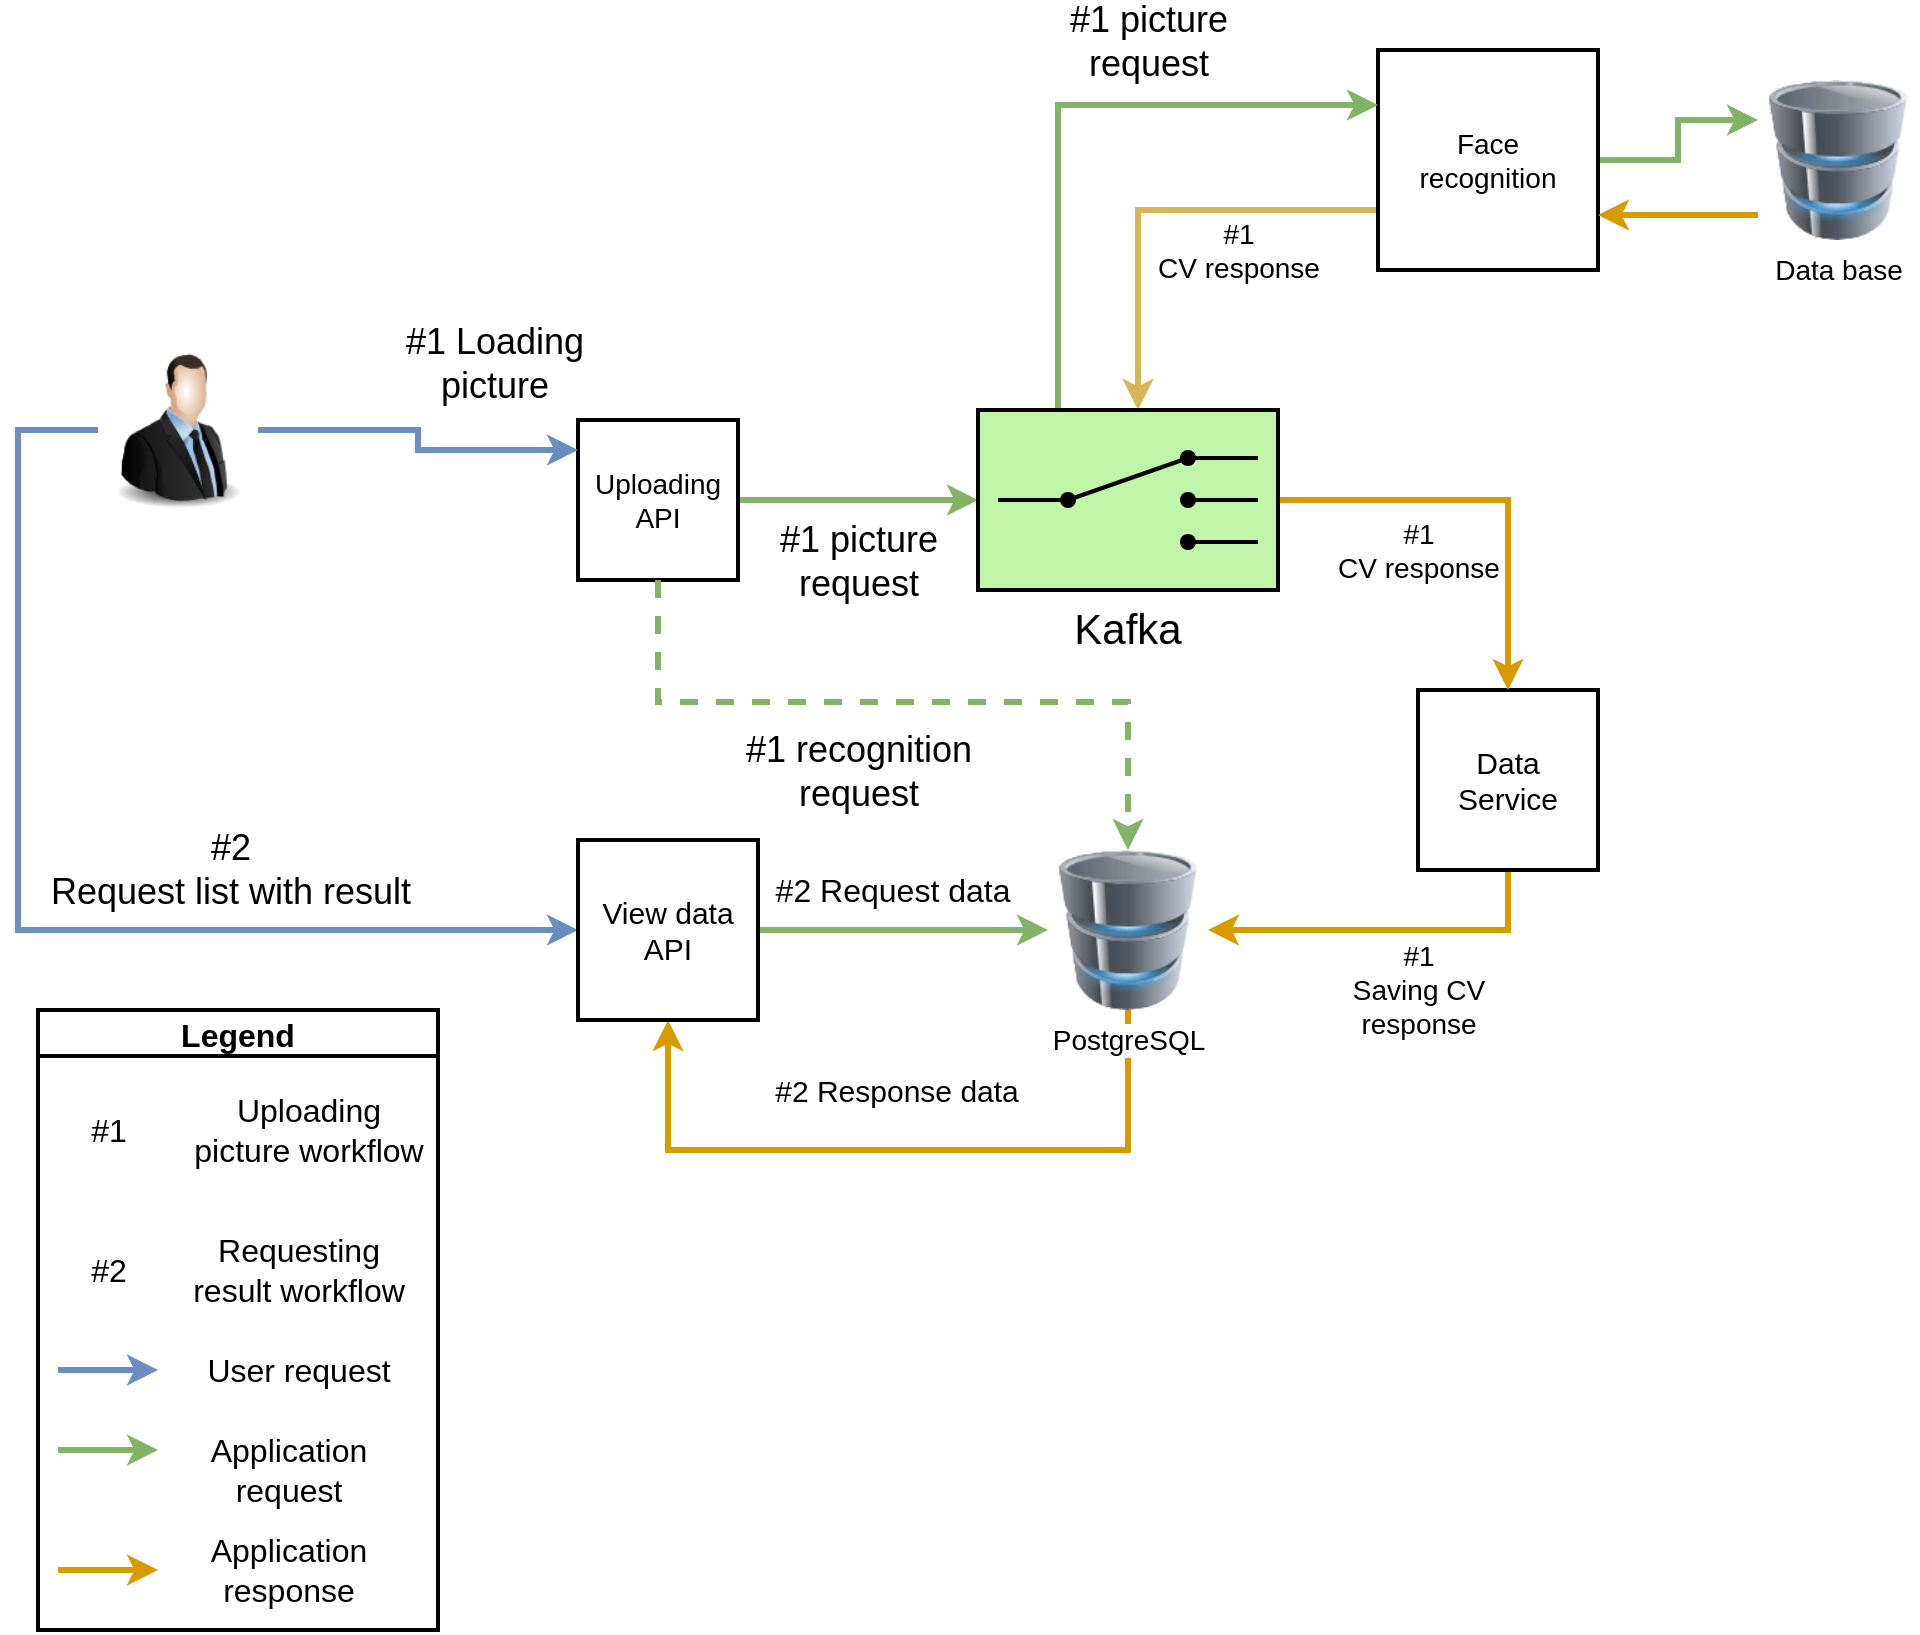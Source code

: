 <mxfile version="13.7.7" type="github">
  <diagram id="1TLgJJZaeOaR_Wd8QN8c" name="Page-1">
    <mxGraphModel dx="1383" dy="747" grid="1" gridSize="10" guides="1" tooltips="1" connect="1" arrows="1" fold="1" page="1" pageScale="1" pageWidth="850" pageHeight="1100" math="0" shadow="0">
      <root>
        <mxCell id="0" />
        <mxCell id="1" parent="0" />
        <mxCell id="hnMYHh887KvoQdc2plN0-47" style="edgeStyle=orthogonalEdgeStyle;rounded=0;orthogonalLoop=1;jettySize=auto;html=1;entryX=0;entryY=0.5;entryDx=0;entryDy=0;entryPerimeter=0;fontSize=21;fillColor=#d5e8d4;strokeColor=#82b366;strokeWidth=3;" edge="1" parent="1" source="hnMYHh887KvoQdc2plN0-14" target="hnMYHh887KvoQdc2plN0-46">
          <mxGeometry relative="1" as="geometry" />
        </mxCell>
        <mxCell id="hnMYHh887KvoQdc2plN0-49" value="#1 picture&lt;div style=&quot;font-size: 18px;&quot;&gt;request&lt;br style=&quot;font-size: 18px;&quot;&gt;&lt;/div&gt;" style="edgeLabel;html=1;align=center;verticalAlign=middle;resizable=0;points=[];fontSize=18;" vertex="1" connectable="0" parent="hnMYHh887KvoQdc2plN0-47">
          <mxGeometry x="-0.283" y="-1" relative="1" as="geometry">
            <mxPoint x="17" y="30" as="offset" />
          </mxGeometry>
        </mxCell>
        <mxCell id="hnMYHh887KvoQdc2plN0-14" value="&lt;div style=&quot;font-size: 14px&quot;&gt;Uploading&lt;/div&gt;&lt;div&gt; API&lt;br&gt;&lt;/div&gt;" style="whiteSpace=wrap;html=1;aspect=fixed;strokeWidth=2;fontSize=14;" vertex="1" parent="1">
          <mxGeometry x="310" y="219" width="80" height="80" as="geometry" />
        </mxCell>
        <mxCell id="hnMYHh887KvoQdc2plN0-51" style="edgeStyle=orthogonalEdgeStyle;rounded=0;orthogonalLoop=1;jettySize=auto;html=1;strokeWidth=3;fontSize=21;fillColor=#fff2cc;strokeColor=#d6b656;" edge="1" parent="1" source="hnMYHh887KvoQdc2plN0-15" target="hnMYHh887KvoQdc2plN0-46">
          <mxGeometry relative="1" as="geometry">
            <mxPoint x="680" y="214" as="targetPoint" />
            <Array as="points">
              <mxPoint x="590" y="114" />
            </Array>
          </mxGeometry>
        </mxCell>
        <mxCell id="hnMYHh887KvoQdc2plN0-56" value="&lt;div&gt;#1&lt;/div&gt;&lt;div&gt;CV response&lt;/div&gt;" style="edgeLabel;html=1;align=center;verticalAlign=middle;resizable=0;points=[];fontSize=14;" vertex="1" connectable="0" parent="hnMYHh887KvoQdc2plN0-51">
          <mxGeometry x="-0.255" y="-2" relative="1" as="geometry">
            <mxPoint x="12" y="22" as="offset" />
          </mxGeometry>
        </mxCell>
        <mxCell id="hnMYHh887KvoQdc2plN0-95" style="edgeStyle=orthogonalEdgeStyle;rounded=0;orthogonalLoop=1;jettySize=auto;html=1;entryX=0;entryY=0.25;entryDx=0;entryDy=0;strokeWidth=3;fontSize=16;fillColor=#d5e8d4;strokeColor=#82b366;" edge="1" parent="1" source="hnMYHh887KvoQdc2plN0-15" target="hnMYHh887KvoQdc2plN0-93">
          <mxGeometry relative="1" as="geometry" />
        </mxCell>
        <mxCell id="hnMYHh887KvoQdc2plN0-15" value="&lt;div&gt;Face &lt;br&gt;&lt;/div&gt;&lt;div&gt;recognition&lt;/div&gt;" style="whiteSpace=wrap;html=1;aspect=fixed;strokeWidth=2;fontSize=14;" vertex="1" parent="1">
          <mxGeometry x="710" y="34" width="110" height="110" as="geometry" />
        </mxCell>
        <mxCell id="hnMYHh887KvoQdc2plN0-59" style="edgeStyle=orthogonalEdgeStyle;rounded=0;orthogonalLoop=1;jettySize=auto;html=1;entryX=1;entryY=0.5;entryDx=0;entryDy=0;strokeWidth=3;fontSize=14;fillColor=#ffe6cc;strokeColor=#d79b00;" edge="1" parent="1" source="hnMYHh887KvoQdc2plN0-16" target="hnMYHh887KvoQdc2plN0-58">
          <mxGeometry relative="1" as="geometry">
            <Array as="points">
              <mxPoint x="775" y="474" />
            </Array>
          </mxGeometry>
        </mxCell>
        <mxCell id="hnMYHh887KvoQdc2plN0-61" value="&lt;div&gt;#1 &lt;br&gt;&lt;/div&gt;&lt;div&gt;Saving CV&lt;/div&gt;&lt;div&gt; response&lt;/div&gt;" style="edgeLabel;html=1;align=center;verticalAlign=middle;resizable=0;points=[];fontSize=14;" vertex="1" connectable="0" parent="hnMYHh887KvoQdc2plN0-59">
          <mxGeometry x="0.578" y="-1" relative="1" as="geometry">
            <mxPoint x="67" y="31" as="offset" />
          </mxGeometry>
        </mxCell>
        <mxCell id="hnMYHh887KvoQdc2plN0-16" value="&lt;div&gt;Data&lt;/div&gt;&lt;div&gt;Service&lt;/div&gt;" style="whiteSpace=wrap;html=1;aspect=fixed;strokeWidth=2;fontSize=15;" vertex="1" parent="1">
          <mxGeometry x="730" y="354" width="90" height="90" as="geometry" />
        </mxCell>
        <mxCell id="hnMYHh887KvoQdc2plN0-48" style="edgeStyle=orthogonalEdgeStyle;rounded=0;orthogonalLoop=1;jettySize=auto;html=1;entryX=0;entryY=0.25;entryDx=0;entryDy=0;fontSize=21;fillColor=#d5e8d4;strokeColor=#82b366;strokeWidth=3;" edge="1" parent="1" source="hnMYHh887KvoQdc2plN0-46" target="hnMYHh887KvoQdc2plN0-15">
          <mxGeometry relative="1" as="geometry">
            <Array as="points">
              <mxPoint x="550" y="62" />
            </Array>
          </mxGeometry>
        </mxCell>
        <mxCell id="hnMYHh887KvoQdc2plN0-50" value="&lt;div style=&quot;font-size: 18px;&quot;&gt;#1 picture&lt;/div&gt;&lt;div style=&quot;font-size: 18px;&quot;&gt;request&lt;br style=&quot;font-size: 18px;&quot;&gt;&lt;/div&gt;" style="edgeLabel;html=1;align=center;verticalAlign=middle;resizable=0;points=[];fontSize=18;" vertex="1" connectable="0" parent="hnMYHh887KvoQdc2plN0-48">
          <mxGeometry x="-0.143" y="-1" relative="1" as="geometry">
            <mxPoint x="44" y="-50" as="offset" />
          </mxGeometry>
        </mxCell>
        <mxCell id="hnMYHh887KvoQdc2plN0-52" style="edgeStyle=orthogonalEdgeStyle;rounded=0;orthogonalLoop=1;jettySize=auto;html=1;entryX=0.5;entryY=0;entryDx=0;entryDy=0;strokeWidth=3;fontSize=21;fillColor=#ffe6cc;strokeColor=#d79b00;" edge="1" parent="1" source="hnMYHh887KvoQdc2plN0-46" target="hnMYHh887KvoQdc2plN0-16">
          <mxGeometry relative="1" as="geometry" />
        </mxCell>
        <mxCell id="hnMYHh887KvoQdc2plN0-57" value="&lt;div&gt;#1 &lt;br&gt;&lt;/div&gt;&lt;div&gt;CV response&lt;/div&gt;" style="edgeLabel;html=1;align=center;verticalAlign=middle;resizable=0;points=[];fontSize=14;" vertex="1" connectable="0" parent="hnMYHh887KvoQdc2plN0-52">
          <mxGeometry x="-0.019" y="2" relative="1" as="geometry">
            <mxPoint x="-33" y="27" as="offset" />
          </mxGeometry>
        </mxCell>
        <mxCell id="hnMYHh887KvoQdc2plN0-46" value="Kafka" style="strokeWidth=2;outlineConnect=0;dashed=0;align=center;fontSize=21;fillColor=#c0f5a9;verticalLabelPosition=bottom;verticalAlign=top;shape=mxgraph.eip.content_based_router;" vertex="1" parent="1">
          <mxGeometry x="510" y="214" width="150" height="90" as="geometry" />
        </mxCell>
        <mxCell id="hnMYHh887KvoQdc2plN0-54" style="edgeStyle=orthogonalEdgeStyle;rounded=0;orthogonalLoop=1;jettySize=auto;html=1;strokeWidth=3;fontSize=21;fillColor=#dae8fc;strokeColor=#6c8ebf;" edge="1" parent="1" source="hnMYHh887KvoQdc2plN0-53">
          <mxGeometry relative="1" as="geometry">
            <mxPoint x="310" y="234" as="targetPoint" />
            <Array as="points">
              <mxPoint x="230" y="224" />
              <mxPoint x="230" y="234" />
              <mxPoint x="310" y="234" />
            </Array>
          </mxGeometry>
        </mxCell>
        <mxCell id="hnMYHh887KvoQdc2plN0-63" value="&lt;div style=&quot;font-size: 18px&quot;&gt;#1 Loading &lt;br style=&quot;font-size: 18px&quot;&gt;&lt;/div&gt;&lt;div style=&quot;font-size: 18px&quot;&gt;picture&lt;/div&gt;" style="edgeLabel;html=1;align=center;verticalAlign=middle;resizable=0;points=[];fontSize=18;" vertex="1" connectable="0" parent="hnMYHh887KvoQdc2plN0-54">
          <mxGeometry x="0.035" y="18" relative="1" as="geometry">
            <mxPoint x="20" y="-41" as="offset" />
          </mxGeometry>
        </mxCell>
        <mxCell id="hnMYHh887KvoQdc2plN0-64" style="edgeStyle=orthogonalEdgeStyle;rounded=0;orthogonalLoop=1;jettySize=auto;html=1;entryX=0;entryY=0.5;entryDx=0;entryDy=0;strokeWidth=3;fontSize=18;fillColor=#dae8fc;strokeColor=#6c8ebf;" edge="1" parent="1" source="hnMYHh887KvoQdc2plN0-53" target="hnMYHh887KvoQdc2plN0-62">
          <mxGeometry relative="1" as="geometry">
            <Array as="points">
              <mxPoint x="30" y="224" />
              <mxPoint x="30" y="474" />
            </Array>
          </mxGeometry>
        </mxCell>
        <mxCell id="hnMYHh887KvoQdc2plN0-65" value="&lt;div&gt;#2 &lt;br&gt;&lt;/div&gt;&lt;div&gt;Request list with result&lt;br&gt;&lt;/div&gt;" style="edgeLabel;html=1;align=center;verticalAlign=middle;resizable=0;points=[];fontSize=18;" vertex="1" connectable="0" parent="hnMYHh887KvoQdc2plN0-64">
          <mxGeometry x="0.348" y="2" relative="1" as="geometry">
            <mxPoint x="12" y="-28" as="offset" />
          </mxGeometry>
        </mxCell>
        <mxCell id="hnMYHh887KvoQdc2plN0-53" value="" style="image;html=1;image=img/lib/clip_art/people/Suit_Man_128x128.png;fontSize=21;" vertex="1" parent="1">
          <mxGeometry x="70" y="184" width="80" height="80" as="geometry" />
        </mxCell>
        <mxCell id="hnMYHh887KvoQdc2plN0-71" style="edgeStyle=orthogonalEdgeStyle;rounded=0;orthogonalLoop=1;jettySize=auto;html=1;entryX=0.5;entryY=1;entryDx=0;entryDy=0;strokeWidth=3;fontSize=18;fillColor=#ffe6cc;strokeColor=#d79b00;" edge="1" parent="1" source="hnMYHh887KvoQdc2plN0-58" target="hnMYHh887KvoQdc2plN0-62">
          <mxGeometry relative="1" as="geometry">
            <Array as="points">
              <mxPoint x="585" y="584" />
              <mxPoint x="355" y="584" />
            </Array>
          </mxGeometry>
        </mxCell>
        <mxCell id="hnMYHh887KvoQdc2plN0-72" value="&lt;div style=&quot;font-size: 15px&quot;&gt;#2 Response data&lt;br&gt;&lt;/div&gt;" style="edgeLabel;html=1;align=center;verticalAlign=middle;resizable=0;points=[];fontSize=15;" vertex="1" connectable="0" parent="hnMYHh887KvoQdc2plN0-71">
          <mxGeometry x="0.154" y="6" relative="1" as="geometry">
            <mxPoint x="24" y="-36" as="offset" />
          </mxGeometry>
        </mxCell>
        <mxCell id="hnMYHh887KvoQdc2plN0-58" value="PostgreSQL" style="image;html=1;image=img/lib/clip_art/computers/Database_128x128.png;strokeWidth=2;fontSize=14;" vertex="1" parent="1">
          <mxGeometry x="545" y="434" width="80" height="80" as="geometry" />
        </mxCell>
        <mxCell id="hnMYHh887KvoQdc2plN0-69" style="edgeStyle=orthogonalEdgeStyle;rounded=0;orthogonalLoop=1;jettySize=auto;html=1;strokeWidth=3;fontSize=18;fillColor=#d5e8d4;strokeColor=#82b366;" edge="1" parent="1" source="hnMYHh887KvoQdc2plN0-62" target="hnMYHh887KvoQdc2plN0-58">
          <mxGeometry relative="1" as="geometry" />
        </mxCell>
        <mxCell id="hnMYHh887KvoQdc2plN0-70" value="#2 Request data" style="edgeLabel;html=1;align=center;verticalAlign=middle;resizable=0;points=[];fontSize=16;" vertex="1" connectable="0" parent="hnMYHh887KvoQdc2plN0-69">
          <mxGeometry x="-0.28" y="-4" relative="1" as="geometry">
            <mxPoint x="15" y="-24" as="offset" />
          </mxGeometry>
        </mxCell>
        <mxCell id="hnMYHh887KvoQdc2plN0-62" value="&lt;div&gt;View data&lt;/div&gt;&lt;div&gt;API&lt;br&gt;&lt;/div&gt;" style="whiteSpace=wrap;html=1;aspect=fixed;strokeWidth=2;fontSize=15;" vertex="1" parent="1">
          <mxGeometry x="310" y="429" width="90" height="90" as="geometry" />
        </mxCell>
        <mxCell id="hnMYHh887KvoQdc2plN0-82" value="Legend" style="swimlane;strokeWidth=2;fontSize=16;" vertex="1" parent="1">
          <mxGeometry x="40" y="514" width="200" height="310" as="geometry" />
        </mxCell>
        <mxCell id="hnMYHh887KvoQdc2plN0-83" value="&lt;div&gt;Uploading &lt;br&gt;&lt;/div&gt;&lt;div&gt;picture workflow&lt;/div&gt;" style="text;html=1;align=center;verticalAlign=middle;resizable=0;points=[];autosize=1;fontSize=16;" vertex="1" parent="hnMYHh887KvoQdc2plN0-82">
          <mxGeometry x="70" y="40" width="130" height="40" as="geometry" />
        </mxCell>
        <mxCell id="hnMYHh887KvoQdc2plN0-84" value="#1" style="text;html=1;align=center;verticalAlign=middle;resizable=0;points=[];autosize=1;fontSize=16;" vertex="1" parent="hnMYHh887KvoQdc2plN0-82">
          <mxGeometry x="20" y="50" width="30" height="20" as="geometry" />
        </mxCell>
        <mxCell id="hnMYHh887KvoQdc2plN0-85" value="#2" style="text;html=1;align=center;verticalAlign=middle;resizable=0;points=[];autosize=1;fontSize=16;" vertex="1" parent="hnMYHh887KvoQdc2plN0-82">
          <mxGeometry x="20" y="120" width="30" height="20" as="geometry" />
        </mxCell>
        <mxCell id="hnMYHh887KvoQdc2plN0-86" value="&lt;div&gt;Requesting &lt;br&gt;&lt;/div&gt;&lt;div&gt;result workflow&lt;/div&gt;" style="text;html=1;align=center;verticalAlign=middle;resizable=0;points=[];autosize=1;fontSize=16;" vertex="1" parent="hnMYHh887KvoQdc2plN0-82">
          <mxGeometry x="70" y="110" width="120" height="40" as="geometry" />
        </mxCell>
        <mxCell id="hnMYHh887KvoQdc2plN0-87" value="" style="endArrow=classic;html=1;strokeWidth=3;fontSize=16;fillColor=#dae8fc;strokeColor=#6c8ebf;" edge="1" parent="hnMYHh887KvoQdc2plN0-82">
          <mxGeometry width="50" height="50" relative="1" as="geometry">
            <mxPoint x="10" y="180" as="sourcePoint" />
            <mxPoint x="60" y="180" as="targetPoint" />
          </mxGeometry>
        </mxCell>
        <mxCell id="hnMYHh887KvoQdc2plN0-88" value="User request" style="text;html=1;align=center;verticalAlign=middle;resizable=0;points=[];autosize=1;fontSize=16;" vertex="1" parent="hnMYHh887KvoQdc2plN0-82">
          <mxGeometry x="75" y="170" width="110" height="20" as="geometry" />
        </mxCell>
        <mxCell id="hnMYHh887KvoQdc2plN0-89" value="" style="endArrow=classic;html=1;strokeWidth=3;fontSize=16;fillColor=#d5e8d4;strokeColor=#82b366;" edge="1" parent="hnMYHh887KvoQdc2plN0-82">
          <mxGeometry width="50" height="50" relative="1" as="geometry">
            <mxPoint x="10" y="220" as="sourcePoint" />
            <mxPoint x="60" y="220" as="targetPoint" />
          </mxGeometry>
        </mxCell>
        <mxCell id="hnMYHh887KvoQdc2plN0-90" value="&lt;div&gt;Application &lt;br&gt;&lt;/div&gt;&lt;div&gt;request&lt;/div&gt;" style="text;html=1;align=center;verticalAlign=middle;resizable=0;points=[];autosize=1;fontSize=16;" vertex="1" parent="hnMYHh887KvoQdc2plN0-82">
          <mxGeometry x="75" y="210" width="100" height="40" as="geometry" />
        </mxCell>
        <mxCell id="hnMYHh887KvoQdc2plN0-91" value="" style="endArrow=classic;html=1;strokeWidth=3;fontSize=16;fillColor=#ffe6cc;strokeColor=#d79b00;" edge="1" parent="hnMYHh887KvoQdc2plN0-82">
          <mxGeometry width="50" height="50" relative="1" as="geometry">
            <mxPoint x="10" y="280" as="sourcePoint" />
            <mxPoint x="60" y="280" as="targetPoint" />
          </mxGeometry>
        </mxCell>
        <mxCell id="hnMYHh887KvoQdc2plN0-92" value="&lt;div&gt;Application&lt;/div&gt;&lt;div&gt;response&lt;br&gt;&lt;/div&gt;" style="text;html=1;align=center;verticalAlign=middle;resizable=0;points=[];autosize=1;fontSize=16;" vertex="1" parent="hnMYHh887KvoQdc2plN0-82">
          <mxGeometry x="75" y="260" width="100" height="40" as="geometry" />
        </mxCell>
        <mxCell id="hnMYHh887KvoQdc2plN0-96" style="edgeStyle=orthogonalEdgeStyle;rounded=0;orthogonalLoop=1;jettySize=auto;html=1;entryX=1;entryY=0.75;entryDx=0;entryDy=0;strokeWidth=3;fontSize=16;fillColor=#ffe6cc;strokeColor=#d79b00;" edge="1" parent="1" source="hnMYHh887KvoQdc2plN0-93" target="hnMYHh887KvoQdc2plN0-15">
          <mxGeometry relative="1" as="geometry">
            <Array as="points">
              <mxPoint x="860" y="117" />
            </Array>
          </mxGeometry>
        </mxCell>
        <mxCell id="hnMYHh887KvoQdc2plN0-93" value="Data base" style="image;html=1;image=img/lib/clip_art/computers/Database_128x128.png;strokeWidth=2;fontSize=14;" vertex="1" parent="1">
          <mxGeometry x="900" y="49" width="80" height="80" as="geometry" />
        </mxCell>
        <mxCell id="hnMYHh887KvoQdc2plN0-97" style="edgeStyle=orthogonalEdgeStyle;rounded=0;orthogonalLoop=1;jettySize=auto;html=1;entryX=0.5;entryY=0;entryDx=0;entryDy=0;fontSize=21;fillColor=#d5e8d4;strokeColor=#82b366;strokeWidth=3;exitX=0.5;exitY=1;exitDx=0;exitDy=0;dashed=1;" edge="1" parent="1" source="hnMYHh887KvoQdc2plN0-14" target="hnMYHh887KvoQdc2plN0-58">
          <mxGeometry relative="1" as="geometry">
            <mxPoint x="400" y="269" as="sourcePoint" />
            <mxPoint x="520" y="269" as="targetPoint" />
            <Array as="points">
              <mxPoint x="350" y="360" />
              <mxPoint x="585" y="360" />
            </Array>
          </mxGeometry>
        </mxCell>
        <mxCell id="hnMYHh887KvoQdc2plN0-98" value="#1 recognition&lt;br&gt;&lt;div style=&quot;font-size: 18px&quot;&gt;request&lt;br style=&quot;font-size: 18px&quot;&gt;&lt;/div&gt;" style="edgeLabel;html=1;align=center;verticalAlign=middle;resizable=0;points=[];fontSize=18;" vertex="1" connectable="0" parent="hnMYHh887KvoQdc2plN0-97">
          <mxGeometry x="-0.283" y="-1" relative="1" as="geometry">
            <mxPoint x="28" y="34" as="offset" />
          </mxGeometry>
        </mxCell>
      </root>
    </mxGraphModel>
  </diagram>
</mxfile>
